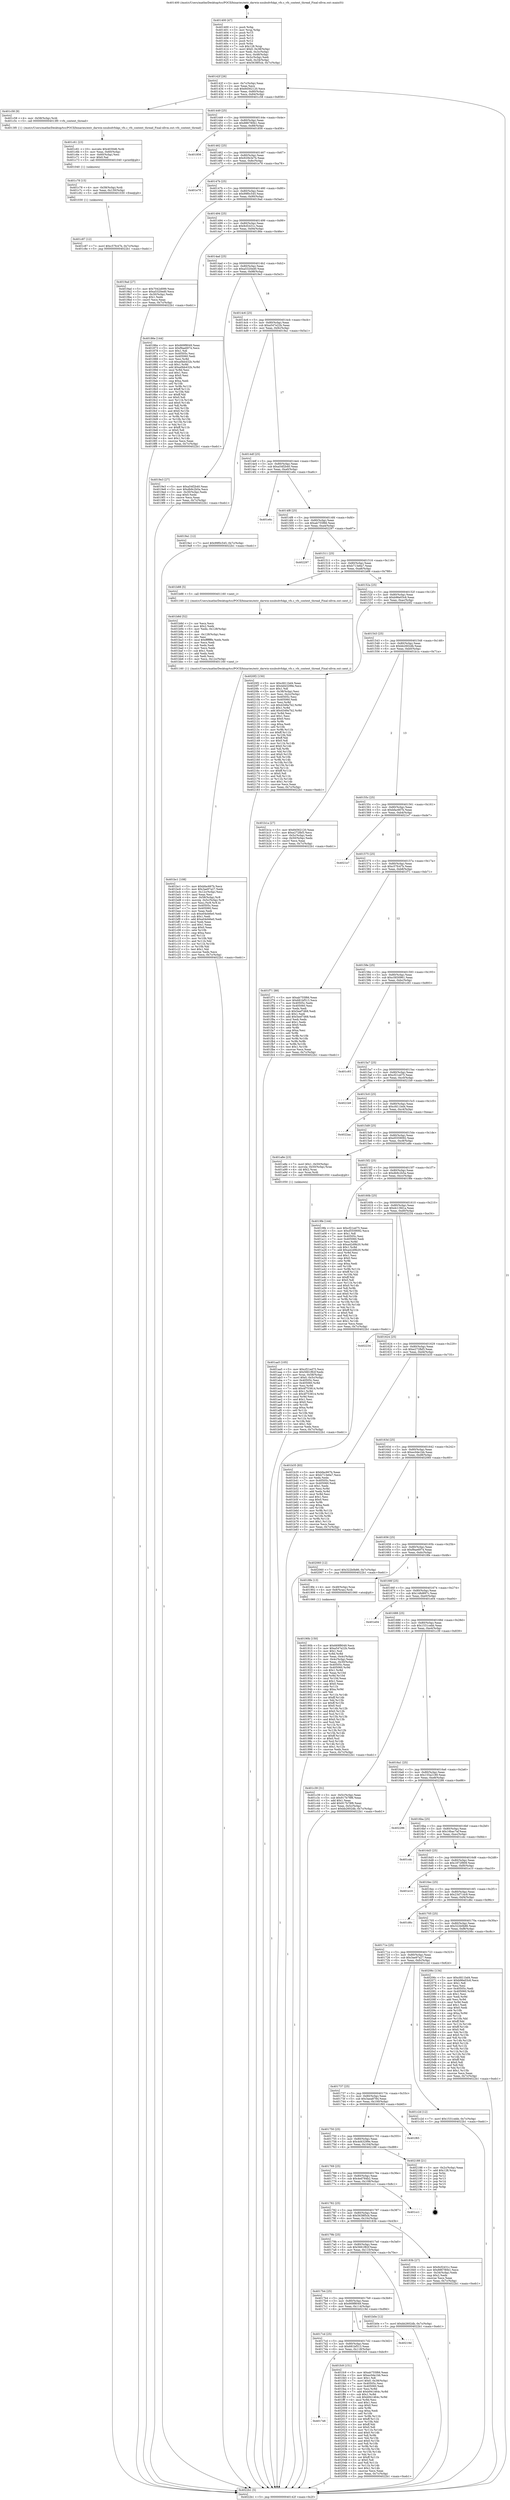 digraph "0x401400" {
  label = "0x401400 (/mnt/c/Users/mathe/Desktop/tcc/POCII/binaries/extr_darwin-xnubsdvfskpi_vfs.c_vfs_context_thread_Final-ollvm.out::main(0))"
  labelloc = "t"
  node[shape=record]

  Entry [label="",width=0.3,height=0.3,shape=circle,fillcolor=black,style=filled]
  "0x40142f" [label="{
     0x40142f [26]\l
     | [instrs]\l
     &nbsp;&nbsp;0x40142f \<+3\>: mov -0x7c(%rbp),%eax\l
     &nbsp;&nbsp;0x401432 \<+2\>: mov %eax,%ecx\l
     &nbsp;&nbsp;0x401434 \<+6\>: sub $0x84562120,%ecx\l
     &nbsp;&nbsp;0x40143a \<+3\>: mov %eax,-0x80(%rbp)\l
     &nbsp;&nbsp;0x40143d \<+6\>: mov %ecx,-0x84(%rbp)\l
     &nbsp;&nbsp;0x401443 \<+6\>: je 0000000000401c58 \<main+0x858\>\l
  }"]
  "0x401c58" [label="{
     0x401c58 [9]\l
     | [instrs]\l
     &nbsp;&nbsp;0x401c58 \<+4\>: mov -0x58(%rbp),%rdi\l
     &nbsp;&nbsp;0x401c5c \<+5\>: call 00000000004013f0 \<vfs_context_thread\>\l
     | [calls]\l
     &nbsp;&nbsp;0x4013f0 \{1\} (/mnt/c/Users/mathe/Desktop/tcc/POCII/binaries/extr_darwin-xnubsdvfskpi_vfs.c_vfs_context_thread_Final-ollvm.out::vfs_context_thread)\l
  }"]
  "0x401449" [label="{
     0x401449 [25]\l
     | [instrs]\l
     &nbsp;&nbsp;0x401449 \<+5\>: jmp 000000000040144e \<main+0x4e\>\l
     &nbsp;&nbsp;0x40144e \<+3\>: mov -0x80(%rbp),%eax\l
     &nbsp;&nbsp;0x401451 \<+5\>: sub $0x886780b1,%eax\l
     &nbsp;&nbsp;0x401456 \<+6\>: mov %eax,-0x88(%rbp)\l
     &nbsp;&nbsp;0x40145c \<+6\>: je 0000000000401856 \<main+0x456\>\l
  }"]
  Exit [label="",width=0.3,height=0.3,shape=circle,fillcolor=black,style=filled,peripheries=2]
  "0x401856" [label="{
     0x401856\l
  }", style=dashed]
  "0x401462" [label="{
     0x401462 [25]\l
     | [instrs]\l
     &nbsp;&nbsp;0x401462 \<+5\>: jmp 0000000000401467 \<main+0x67\>\l
     &nbsp;&nbsp;0x401467 \<+3\>: mov -0x80(%rbp),%eax\l
     &nbsp;&nbsp;0x40146a \<+5\>: sub $0x920b3e7b,%eax\l
     &nbsp;&nbsp;0x40146f \<+6\>: mov %eax,-0x8c(%rbp)\l
     &nbsp;&nbsp;0x401475 \<+6\>: je 0000000000401e78 \<main+0xa78\>\l
  }"]
  "0x4017e6" [label="{
     0x4017e6\l
  }", style=dashed]
  "0x401e78" [label="{
     0x401e78\l
  }", style=dashed]
  "0x40147b" [label="{
     0x40147b [25]\l
     | [instrs]\l
     &nbsp;&nbsp;0x40147b \<+5\>: jmp 0000000000401480 \<main+0x80\>\l
     &nbsp;&nbsp;0x401480 \<+3\>: mov -0x80(%rbp),%eax\l
     &nbsp;&nbsp;0x401483 \<+5\>: sub $0x99f0c545,%eax\l
     &nbsp;&nbsp;0x401488 \<+6\>: mov %eax,-0x90(%rbp)\l
     &nbsp;&nbsp;0x40148e \<+6\>: je 00000000004019ad \<main+0x5ad\>\l
  }"]
  "0x401fc9" [label="{
     0x401fc9 [151]\l
     | [instrs]\l
     &nbsp;&nbsp;0x401fc9 \<+5\>: mov $0xab755f66,%eax\l
     &nbsp;&nbsp;0x401fce \<+5\>: mov $0xec0de1bb,%ecx\l
     &nbsp;&nbsp;0x401fd3 \<+2\>: mov $0x1,%dl\l
     &nbsp;&nbsp;0x401fd5 \<+7\>: movl $0x0,-0x38(%rbp)\l
     &nbsp;&nbsp;0x401fdc \<+7\>: mov 0x40505c,%esi\l
     &nbsp;&nbsp;0x401fe3 \<+7\>: mov 0x405060,%edi\l
     &nbsp;&nbsp;0x401fea \<+3\>: mov %esi,%r8d\l
     &nbsp;&nbsp;0x401fed \<+7\>: add $0xb941464c,%r8d\l
     &nbsp;&nbsp;0x401ff4 \<+4\>: sub $0x1,%r8d\l
     &nbsp;&nbsp;0x401ff8 \<+7\>: sub $0xb941464c,%r8d\l
     &nbsp;&nbsp;0x401fff \<+4\>: imul %r8d,%esi\l
     &nbsp;&nbsp;0x402003 \<+3\>: and $0x1,%esi\l
     &nbsp;&nbsp;0x402006 \<+3\>: cmp $0x0,%esi\l
     &nbsp;&nbsp;0x402009 \<+4\>: sete %r9b\l
     &nbsp;&nbsp;0x40200d \<+3\>: cmp $0xa,%edi\l
     &nbsp;&nbsp;0x402010 \<+4\>: setl %r10b\l
     &nbsp;&nbsp;0x402014 \<+3\>: mov %r9b,%r11b\l
     &nbsp;&nbsp;0x402017 \<+4\>: xor $0xff,%r11b\l
     &nbsp;&nbsp;0x40201b \<+3\>: mov %r10b,%bl\l
     &nbsp;&nbsp;0x40201e \<+3\>: xor $0xff,%bl\l
     &nbsp;&nbsp;0x402021 \<+3\>: xor $0x0,%dl\l
     &nbsp;&nbsp;0x402024 \<+3\>: mov %r11b,%r14b\l
     &nbsp;&nbsp;0x402027 \<+4\>: and $0x0,%r14b\l
     &nbsp;&nbsp;0x40202b \<+3\>: and %dl,%r9b\l
     &nbsp;&nbsp;0x40202e \<+3\>: mov %bl,%r15b\l
     &nbsp;&nbsp;0x402031 \<+4\>: and $0x0,%r15b\l
     &nbsp;&nbsp;0x402035 \<+3\>: and %dl,%r10b\l
     &nbsp;&nbsp;0x402038 \<+3\>: or %r9b,%r14b\l
     &nbsp;&nbsp;0x40203b \<+3\>: or %r10b,%r15b\l
     &nbsp;&nbsp;0x40203e \<+3\>: xor %r15b,%r14b\l
     &nbsp;&nbsp;0x402041 \<+3\>: or %bl,%r11b\l
     &nbsp;&nbsp;0x402044 \<+4\>: xor $0xff,%r11b\l
     &nbsp;&nbsp;0x402048 \<+3\>: or $0x0,%dl\l
     &nbsp;&nbsp;0x40204b \<+3\>: and %dl,%r11b\l
     &nbsp;&nbsp;0x40204e \<+3\>: or %r11b,%r14b\l
     &nbsp;&nbsp;0x402051 \<+4\>: test $0x1,%r14b\l
     &nbsp;&nbsp;0x402055 \<+3\>: cmovne %ecx,%eax\l
     &nbsp;&nbsp;0x402058 \<+3\>: mov %eax,-0x7c(%rbp)\l
     &nbsp;&nbsp;0x40205b \<+5\>: jmp 00000000004022b1 \<main+0xeb1\>\l
  }"]
  "0x4019ad" [label="{
     0x4019ad [27]\l
     | [instrs]\l
     &nbsp;&nbsp;0x4019ad \<+5\>: mov $0x7042d099,%eax\l
     &nbsp;&nbsp;0x4019b2 \<+5\>: mov $0xa5320ed0,%ecx\l
     &nbsp;&nbsp;0x4019b7 \<+3\>: mov -0x30(%rbp),%edx\l
     &nbsp;&nbsp;0x4019ba \<+3\>: cmp $0x1,%edx\l
     &nbsp;&nbsp;0x4019bd \<+3\>: cmovl %ecx,%eax\l
     &nbsp;&nbsp;0x4019c0 \<+3\>: mov %eax,-0x7c(%rbp)\l
     &nbsp;&nbsp;0x4019c3 \<+5\>: jmp 00000000004022b1 \<main+0xeb1\>\l
  }"]
  "0x401494" [label="{
     0x401494 [25]\l
     | [instrs]\l
     &nbsp;&nbsp;0x401494 \<+5\>: jmp 0000000000401499 \<main+0x99\>\l
     &nbsp;&nbsp;0x401499 \<+3\>: mov -0x80(%rbp),%eax\l
     &nbsp;&nbsp;0x40149c \<+5\>: sub $0x9cf2431c,%eax\l
     &nbsp;&nbsp;0x4014a1 \<+6\>: mov %eax,-0x94(%rbp)\l
     &nbsp;&nbsp;0x4014a7 \<+6\>: je 000000000040186e \<main+0x46e\>\l
  }"]
  "0x4017cd" [label="{
     0x4017cd [25]\l
     | [instrs]\l
     &nbsp;&nbsp;0x4017cd \<+5\>: jmp 00000000004017d2 \<main+0x3d2\>\l
     &nbsp;&nbsp;0x4017d2 \<+3\>: mov -0x80(%rbp),%eax\l
     &nbsp;&nbsp;0x4017d5 \<+5\>: sub $0x681bf513,%eax\l
     &nbsp;&nbsp;0x4017da \<+6\>: mov %eax,-0x118(%rbp)\l
     &nbsp;&nbsp;0x4017e0 \<+6\>: je 0000000000401fc9 \<main+0xbc9\>\l
  }"]
  "0x40186e" [label="{
     0x40186e [144]\l
     | [instrs]\l
     &nbsp;&nbsp;0x40186e \<+5\>: mov $0x669f8049,%eax\l
     &nbsp;&nbsp;0x401873 \<+5\>: mov $0xf9ae6974,%ecx\l
     &nbsp;&nbsp;0x401878 \<+2\>: mov $0x1,%dl\l
     &nbsp;&nbsp;0x40187a \<+7\>: mov 0x40505c,%esi\l
     &nbsp;&nbsp;0x401881 \<+7\>: mov 0x405060,%edi\l
     &nbsp;&nbsp;0x401888 \<+3\>: mov %esi,%r8d\l
     &nbsp;&nbsp;0x40188b \<+7\>: sub $0xa0bb432b,%r8d\l
     &nbsp;&nbsp;0x401892 \<+4\>: sub $0x1,%r8d\l
     &nbsp;&nbsp;0x401896 \<+7\>: add $0xa0bb432b,%r8d\l
     &nbsp;&nbsp;0x40189d \<+4\>: imul %r8d,%esi\l
     &nbsp;&nbsp;0x4018a1 \<+3\>: and $0x1,%esi\l
     &nbsp;&nbsp;0x4018a4 \<+3\>: cmp $0x0,%esi\l
     &nbsp;&nbsp;0x4018a7 \<+4\>: sete %r9b\l
     &nbsp;&nbsp;0x4018ab \<+3\>: cmp $0xa,%edi\l
     &nbsp;&nbsp;0x4018ae \<+4\>: setl %r10b\l
     &nbsp;&nbsp;0x4018b2 \<+3\>: mov %r9b,%r11b\l
     &nbsp;&nbsp;0x4018b5 \<+4\>: xor $0xff,%r11b\l
     &nbsp;&nbsp;0x4018b9 \<+3\>: mov %r10b,%bl\l
     &nbsp;&nbsp;0x4018bc \<+3\>: xor $0xff,%bl\l
     &nbsp;&nbsp;0x4018bf \<+3\>: xor $0x0,%dl\l
     &nbsp;&nbsp;0x4018c2 \<+3\>: mov %r11b,%r14b\l
     &nbsp;&nbsp;0x4018c5 \<+4\>: and $0x0,%r14b\l
     &nbsp;&nbsp;0x4018c9 \<+3\>: and %dl,%r9b\l
     &nbsp;&nbsp;0x4018cc \<+3\>: mov %bl,%r15b\l
     &nbsp;&nbsp;0x4018cf \<+4\>: and $0x0,%r15b\l
     &nbsp;&nbsp;0x4018d3 \<+3\>: and %dl,%r10b\l
     &nbsp;&nbsp;0x4018d6 \<+3\>: or %r9b,%r14b\l
     &nbsp;&nbsp;0x4018d9 \<+3\>: or %r10b,%r15b\l
     &nbsp;&nbsp;0x4018dc \<+3\>: xor %r15b,%r14b\l
     &nbsp;&nbsp;0x4018df \<+3\>: or %bl,%r11b\l
     &nbsp;&nbsp;0x4018e2 \<+4\>: xor $0xff,%r11b\l
     &nbsp;&nbsp;0x4018e6 \<+3\>: or $0x0,%dl\l
     &nbsp;&nbsp;0x4018e9 \<+3\>: and %dl,%r11b\l
     &nbsp;&nbsp;0x4018ec \<+3\>: or %r11b,%r14b\l
     &nbsp;&nbsp;0x4018ef \<+4\>: test $0x1,%r14b\l
     &nbsp;&nbsp;0x4018f3 \<+3\>: cmovne %ecx,%eax\l
     &nbsp;&nbsp;0x4018f6 \<+3\>: mov %eax,-0x7c(%rbp)\l
     &nbsp;&nbsp;0x4018f9 \<+5\>: jmp 00000000004022b1 \<main+0xeb1\>\l
  }"]
  "0x4014ad" [label="{
     0x4014ad [25]\l
     | [instrs]\l
     &nbsp;&nbsp;0x4014ad \<+5\>: jmp 00000000004014b2 \<main+0xb2\>\l
     &nbsp;&nbsp;0x4014b2 \<+3\>: mov -0x80(%rbp),%eax\l
     &nbsp;&nbsp;0x4014b5 \<+5\>: sub $0xa5320ed0,%eax\l
     &nbsp;&nbsp;0x4014ba \<+6\>: mov %eax,-0x98(%rbp)\l
     &nbsp;&nbsp;0x4014c0 \<+6\>: je 00000000004019e3 \<main+0x5e3\>\l
  }"]
  "0x40219d" [label="{
     0x40219d\l
  }", style=dashed]
  "0x4019e3" [label="{
     0x4019e3 [27]\l
     | [instrs]\l
     &nbsp;&nbsp;0x4019e3 \<+5\>: mov $0xa54f2b40,%eax\l
     &nbsp;&nbsp;0x4019e8 \<+5\>: mov $0xdb9c2b5a,%ecx\l
     &nbsp;&nbsp;0x4019ed \<+3\>: mov -0x30(%rbp),%edx\l
     &nbsp;&nbsp;0x4019f0 \<+3\>: cmp $0x0,%edx\l
     &nbsp;&nbsp;0x4019f3 \<+3\>: cmove %ecx,%eax\l
     &nbsp;&nbsp;0x4019f6 \<+3\>: mov %eax,-0x7c(%rbp)\l
     &nbsp;&nbsp;0x4019f9 \<+5\>: jmp 00000000004022b1 \<main+0xeb1\>\l
  }"]
  "0x4014c6" [label="{
     0x4014c6 [25]\l
     | [instrs]\l
     &nbsp;&nbsp;0x4014c6 \<+5\>: jmp 00000000004014cb \<main+0xcb\>\l
     &nbsp;&nbsp;0x4014cb \<+3\>: mov -0x80(%rbp),%eax\l
     &nbsp;&nbsp;0x4014ce \<+5\>: sub $0xa547e22b,%eax\l
     &nbsp;&nbsp;0x4014d3 \<+6\>: mov %eax,-0x9c(%rbp)\l
     &nbsp;&nbsp;0x4014d9 \<+6\>: je 00000000004019a1 \<main+0x5a1\>\l
  }"]
  "0x401c87" [label="{
     0x401c87 [12]\l
     | [instrs]\l
     &nbsp;&nbsp;0x401c87 \<+7\>: movl $0xc57fc47b,-0x7c(%rbp)\l
     &nbsp;&nbsp;0x401c8e \<+5\>: jmp 00000000004022b1 \<main+0xeb1\>\l
  }"]
  "0x4019a1" [label="{
     0x4019a1 [12]\l
     | [instrs]\l
     &nbsp;&nbsp;0x4019a1 \<+7\>: movl $0x99f0c545,-0x7c(%rbp)\l
     &nbsp;&nbsp;0x4019a8 \<+5\>: jmp 00000000004022b1 \<main+0xeb1\>\l
  }"]
  "0x4014df" [label="{
     0x4014df [25]\l
     | [instrs]\l
     &nbsp;&nbsp;0x4014df \<+5\>: jmp 00000000004014e4 \<main+0xe4\>\l
     &nbsp;&nbsp;0x4014e4 \<+3\>: mov -0x80(%rbp),%eax\l
     &nbsp;&nbsp;0x4014e7 \<+5\>: sub $0xa54f2b40,%eax\l
     &nbsp;&nbsp;0x4014ec \<+6\>: mov %eax,-0xa0(%rbp)\l
     &nbsp;&nbsp;0x4014f2 \<+6\>: je 0000000000401e6c \<main+0xa6c\>\l
  }"]
  "0x401c78" [label="{
     0x401c78 [15]\l
     | [instrs]\l
     &nbsp;&nbsp;0x401c78 \<+4\>: mov -0x58(%rbp),%rdi\l
     &nbsp;&nbsp;0x401c7c \<+6\>: mov %eax,-0x130(%rbp)\l
     &nbsp;&nbsp;0x401c82 \<+5\>: call 0000000000401030 \<free@plt\>\l
     | [calls]\l
     &nbsp;&nbsp;0x401030 \{1\} (unknown)\l
  }"]
  "0x401e6c" [label="{
     0x401e6c\l
  }", style=dashed]
  "0x4014f8" [label="{
     0x4014f8 [25]\l
     | [instrs]\l
     &nbsp;&nbsp;0x4014f8 \<+5\>: jmp 00000000004014fd \<main+0xfd\>\l
     &nbsp;&nbsp;0x4014fd \<+3\>: mov -0x80(%rbp),%eax\l
     &nbsp;&nbsp;0x401500 \<+5\>: sub $0xab755f66,%eax\l
     &nbsp;&nbsp;0x401505 \<+6\>: mov %eax,-0xa4(%rbp)\l
     &nbsp;&nbsp;0x40150b \<+6\>: je 0000000000402297 \<main+0xe97\>\l
  }"]
  "0x401c61" [label="{
     0x401c61 [23]\l
     | [instrs]\l
     &nbsp;&nbsp;0x401c61 \<+10\>: movabs $0x4030d6,%rdi\l
     &nbsp;&nbsp;0x401c6b \<+3\>: mov %eax,-0x60(%rbp)\l
     &nbsp;&nbsp;0x401c6e \<+3\>: mov -0x60(%rbp),%esi\l
     &nbsp;&nbsp;0x401c71 \<+2\>: mov $0x0,%al\l
     &nbsp;&nbsp;0x401c73 \<+5\>: call 0000000000401040 \<printf@plt\>\l
     | [calls]\l
     &nbsp;&nbsp;0x401040 \{1\} (unknown)\l
  }"]
  "0x402297" [label="{
     0x402297\l
  }", style=dashed]
  "0x401511" [label="{
     0x401511 [25]\l
     | [instrs]\l
     &nbsp;&nbsp;0x401511 \<+5\>: jmp 0000000000401516 \<main+0x116\>\l
     &nbsp;&nbsp;0x401516 \<+3\>: mov -0x80(%rbp),%eax\l
     &nbsp;&nbsp;0x401519 \<+5\>: sub $0xb713e6a7,%eax\l
     &nbsp;&nbsp;0x40151e \<+6\>: mov %eax,-0xa8(%rbp)\l
     &nbsp;&nbsp;0x401524 \<+6\>: je 0000000000401b88 \<main+0x788\>\l
  }"]
  "0x401bc1" [label="{
     0x401bc1 [108]\l
     | [instrs]\l
     &nbsp;&nbsp;0x401bc1 \<+5\>: mov $0xbfac667b,%ecx\l
     &nbsp;&nbsp;0x401bc6 \<+5\>: mov $0x3ae97a27,%edx\l
     &nbsp;&nbsp;0x401bcb \<+6\>: mov -0x12c(%rbp),%esi\l
     &nbsp;&nbsp;0x401bd1 \<+3\>: imul %eax,%esi\l
     &nbsp;&nbsp;0x401bd4 \<+4\>: mov -0x58(%rbp),%r8\l
     &nbsp;&nbsp;0x401bd8 \<+4\>: movslq -0x5c(%rbp),%r9\l
     &nbsp;&nbsp;0x401bdc \<+4\>: mov %esi,(%r8,%r9,4)\l
     &nbsp;&nbsp;0x401be0 \<+7\>: mov 0x40505c,%eax\l
     &nbsp;&nbsp;0x401be7 \<+7\>: mov 0x405060,%esi\l
     &nbsp;&nbsp;0x401bee \<+2\>: mov %eax,%edi\l
     &nbsp;&nbsp;0x401bf0 \<+6\>: sub $0xe04d46e0,%edi\l
     &nbsp;&nbsp;0x401bf6 \<+3\>: sub $0x1,%edi\l
     &nbsp;&nbsp;0x401bf9 \<+6\>: add $0xe04d46e0,%edi\l
     &nbsp;&nbsp;0x401bff \<+3\>: imul %edi,%eax\l
     &nbsp;&nbsp;0x401c02 \<+3\>: and $0x1,%eax\l
     &nbsp;&nbsp;0x401c05 \<+3\>: cmp $0x0,%eax\l
     &nbsp;&nbsp;0x401c08 \<+4\>: sete %r10b\l
     &nbsp;&nbsp;0x401c0c \<+3\>: cmp $0xa,%esi\l
     &nbsp;&nbsp;0x401c0f \<+4\>: setl %r11b\l
     &nbsp;&nbsp;0x401c13 \<+3\>: mov %r10b,%bl\l
     &nbsp;&nbsp;0x401c16 \<+3\>: and %r11b,%bl\l
     &nbsp;&nbsp;0x401c19 \<+3\>: xor %r11b,%r10b\l
     &nbsp;&nbsp;0x401c1c \<+3\>: or %r10b,%bl\l
     &nbsp;&nbsp;0x401c1f \<+3\>: test $0x1,%bl\l
     &nbsp;&nbsp;0x401c22 \<+3\>: cmovne %edx,%ecx\l
     &nbsp;&nbsp;0x401c25 \<+3\>: mov %ecx,-0x7c(%rbp)\l
     &nbsp;&nbsp;0x401c28 \<+5\>: jmp 00000000004022b1 \<main+0xeb1\>\l
  }"]
  "0x401b88" [label="{
     0x401b88 [5]\l
     | [instrs]\l
     &nbsp;&nbsp;0x401b88 \<+5\>: call 0000000000401160 \<next_i\>\l
     | [calls]\l
     &nbsp;&nbsp;0x401160 \{1\} (/mnt/c/Users/mathe/Desktop/tcc/POCII/binaries/extr_darwin-xnubsdvfskpi_vfs.c_vfs_context_thread_Final-ollvm.out::next_i)\l
  }"]
  "0x40152a" [label="{
     0x40152a [25]\l
     | [instrs]\l
     &nbsp;&nbsp;0x40152a \<+5\>: jmp 000000000040152f \<main+0x12f\>\l
     &nbsp;&nbsp;0x40152f \<+3\>: mov -0x80(%rbp),%eax\l
     &nbsp;&nbsp;0x401532 \<+5\>: sub $0xb96e03c6,%eax\l
     &nbsp;&nbsp;0x401537 \<+6\>: mov %eax,-0xac(%rbp)\l
     &nbsp;&nbsp;0x40153d \<+6\>: je 00000000004020f2 \<main+0xcf2\>\l
  }"]
  "0x401b8d" [label="{
     0x401b8d [52]\l
     | [instrs]\l
     &nbsp;&nbsp;0x401b8d \<+2\>: xor %ecx,%ecx\l
     &nbsp;&nbsp;0x401b8f \<+5\>: mov $0x2,%edx\l
     &nbsp;&nbsp;0x401b94 \<+6\>: mov %edx,-0x128(%rbp)\l
     &nbsp;&nbsp;0x401b9a \<+1\>: cltd\l
     &nbsp;&nbsp;0x401b9b \<+6\>: mov -0x128(%rbp),%esi\l
     &nbsp;&nbsp;0x401ba1 \<+2\>: idiv %esi\l
     &nbsp;&nbsp;0x401ba3 \<+6\>: imul $0xfffffffe,%edx,%edx\l
     &nbsp;&nbsp;0x401ba9 \<+2\>: mov %ecx,%edi\l
     &nbsp;&nbsp;0x401bab \<+2\>: sub %edx,%edi\l
     &nbsp;&nbsp;0x401bad \<+2\>: mov %ecx,%edx\l
     &nbsp;&nbsp;0x401baf \<+3\>: sub $0x1,%edx\l
     &nbsp;&nbsp;0x401bb2 \<+2\>: add %edx,%edi\l
     &nbsp;&nbsp;0x401bb4 \<+2\>: sub %edi,%ecx\l
     &nbsp;&nbsp;0x401bb6 \<+6\>: mov %ecx,-0x12c(%rbp)\l
     &nbsp;&nbsp;0x401bbc \<+5\>: call 0000000000401160 \<next_i\>\l
     | [calls]\l
     &nbsp;&nbsp;0x401160 \{1\} (/mnt/c/Users/mathe/Desktop/tcc/POCII/binaries/extr_darwin-xnubsdvfskpi_vfs.c_vfs_context_thread_Final-ollvm.out::next_i)\l
  }"]
  "0x4020f2" [label="{
     0x4020f2 [150]\l
     | [instrs]\l
     &nbsp;&nbsp;0x4020f2 \<+5\>: mov $0xcfd11bd4,%eax\l
     &nbsp;&nbsp;0x4020f7 \<+5\>: mov $0x4d43299e,%ecx\l
     &nbsp;&nbsp;0x4020fc \<+2\>: mov $0x1,%dl\l
     &nbsp;&nbsp;0x4020fe \<+3\>: mov -0x38(%rbp),%esi\l
     &nbsp;&nbsp;0x402101 \<+3\>: mov %esi,-0x2c(%rbp)\l
     &nbsp;&nbsp;0x402104 \<+7\>: mov 0x40505c,%esi\l
     &nbsp;&nbsp;0x40210b \<+7\>: mov 0x405060,%edi\l
     &nbsp;&nbsp;0x402112 \<+3\>: mov %esi,%r8d\l
     &nbsp;&nbsp;0x402115 \<+7\>: sub $0x4349a7b2,%r8d\l
     &nbsp;&nbsp;0x40211c \<+4\>: sub $0x1,%r8d\l
     &nbsp;&nbsp;0x402120 \<+7\>: add $0x4349a7b2,%r8d\l
     &nbsp;&nbsp;0x402127 \<+4\>: imul %r8d,%esi\l
     &nbsp;&nbsp;0x40212b \<+3\>: and $0x1,%esi\l
     &nbsp;&nbsp;0x40212e \<+3\>: cmp $0x0,%esi\l
     &nbsp;&nbsp;0x402131 \<+4\>: sete %r9b\l
     &nbsp;&nbsp;0x402135 \<+3\>: cmp $0xa,%edi\l
     &nbsp;&nbsp;0x402138 \<+4\>: setl %r10b\l
     &nbsp;&nbsp;0x40213c \<+3\>: mov %r9b,%r11b\l
     &nbsp;&nbsp;0x40213f \<+4\>: xor $0xff,%r11b\l
     &nbsp;&nbsp;0x402143 \<+3\>: mov %r10b,%bl\l
     &nbsp;&nbsp;0x402146 \<+3\>: xor $0xff,%bl\l
     &nbsp;&nbsp;0x402149 \<+3\>: xor $0x0,%dl\l
     &nbsp;&nbsp;0x40214c \<+3\>: mov %r11b,%r14b\l
     &nbsp;&nbsp;0x40214f \<+4\>: and $0x0,%r14b\l
     &nbsp;&nbsp;0x402153 \<+3\>: and %dl,%r9b\l
     &nbsp;&nbsp;0x402156 \<+3\>: mov %bl,%r15b\l
     &nbsp;&nbsp;0x402159 \<+4\>: and $0x0,%r15b\l
     &nbsp;&nbsp;0x40215d \<+3\>: and %dl,%r10b\l
     &nbsp;&nbsp;0x402160 \<+3\>: or %r9b,%r14b\l
     &nbsp;&nbsp;0x402163 \<+3\>: or %r10b,%r15b\l
     &nbsp;&nbsp;0x402166 \<+3\>: xor %r15b,%r14b\l
     &nbsp;&nbsp;0x402169 \<+3\>: or %bl,%r11b\l
     &nbsp;&nbsp;0x40216c \<+4\>: xor $0xff,%r11b\l
     &nbsp;&nbsp;0x402170 \<+3\>: or $0x0,%dl\l
     &nbsp;&nbsp;0x402173 \<+3\>: and %dl,%r11b\l
     &nbsp;&nbsp;0x402176 \<+3\>: or %r11b,%r14b\l
     &nbsp;&nbsp;0x402179 \<+4\>: test $0x1,%r14b\l
     &nbsp;&nbsp;0x40217d \<+3\>: cmovne %ecx,%eax\l
     &nbsp;&nbsp;0x402180 \<+3\>: mov %eax,-0x7c(%rbp)\l
     &nbsp;&nbsp;0x402183 \<+5\>: jmp 00000000004022b1 \<main+0xeb1\>\l
  }"]
  "0x401543" [label="{
     0x401543 [25]\l
     | [instrs]\l
     &nbsp;&nbsp;0x401543 \<+5\>: jmp 0000000000401548 \<main+0x148\>\l
     &nbsp;&nbsp;0x401548 \<+3\>: mov -0x80(%rbp),%eax\l
     &nbsp;&nbsp;0x40154b \<+5\>: sub $0xbb2602db,%eax\l
     &nbsp;&nbsp;0x401550 \<+6\>: mov %eax,-0xb0(%rbp)\l
     &nbsp;&nbsp;0x401556 \<+6\>: je 0000000000401b1a \<main+0x71a\>\l
  }"]
  "0x4017b4" [label="{
     0x4017b4 [25]\l
     | [instrs]\l
     &nbsp;&nbsp;0x4017b4 \<+5\>: jmp 00000000004017b9 \<main+0x3b9\>\l
     &nbsp;&nbsp;0x4017b9 \<+3\>: mov -0x80(%rbp),%eax\l
     &nbsp;&nbsp;0x4017bc \<+5\>: sub $0x669f8049,%eax\l
     &nbsp;&nbsp;0x4017c1 \<+6\>: mov %eax,-0x114(%rbp)\l
     &nbsp;&nbsp;0x4017c7 \<+6\>: je 000000000040219d \<main+0xd9d\>\l
  }"]
  "0x401b1a" [label="{
     0x401b1a [27]\l
     | [instrs]\l
     &nbsp;&nbsp;0x401b1a \<+5\>: mov $0x84562120,%eax\l
     &nbsp;&nbsp;0x401b1f \<+5\>: mov $0xe272fbf3,%ecx\l
     &nbsp;&nbsp;0x401b24 \<+3\>: mov -0x5c(%rbp),%edx\l
     &nbsp;&nbsp;0x401b27 \<+3\>: cmp -0x50(%rbp),%edx\l
     &nbsp;&nbsp;0x401b2a \<+3\>: cmovl %ecx,%eax\l
     &nbsp;&nbsp;0x401b2d \<+3\>: mov %eax,-0x7c(%rbp)\l
     &nbsp;&nbsp;0x401b30 \<+5\>: jmp 00000000004022b1 \<main+0xeb1\>\l
  }"]
  "0x40155c" [label="{
     0x40155c [25]\l
     | [instrs]\l
     &nbsp;&nbsp;0x40155c \<+5\>: jmp 0000000000401561 \<main+0x161\>\l
     &nbsp;&nbsp;0x401561 \<+3\>: mov -0x80(%rbp),%eax\l
     &nbsp;&nbsp;0x401564 \<+5\>: sub $0xbfac667b,%eax\l
     &nbsp;&nbsp;0x401569 \<+6\>: mov %eax,-0xb4(%rbp)\l
     &nbsp;&nbsp;0x40156f \<+6\>: je 00000000004021e7 \<main+0xde7\>\l
  }"]
  "0x401b0e" [label="{
     0x401b0e [12]\l
     | [instrs]\l
     &nbsp;&nbsp;0x401b0e \<+7\>: movl $0xbb2602db,-0x7c(%rbp)\l
     &nbsp;&nbsp;0x401b15 \<+5\>: jmp 00000000004022b1 \<main+0xeb1\>\l
  }"]
  "0x4021e7" [label="{
     0x4021e7\l
  }", style=dashed]
  "0x401575" [label="{
     0x401575 [25]\l
     | [instrs]\l
     &nbsp;&nbsp;0x401575 \<+5\>: jmp 000000000040157a \<main+0x17a\>\l
     &nbsp;&nbsp;0x40157a \<+3\>: mov -0x80(%rbp),%eax\l
     &nbsp;&nbsp;0x40157d \<+5\>: sub $0xc57fc47b,%eax\l
     &nbsp;&nbsp;0x401582 \<+6\>: mov %eax,-0xb8(%rbp)\l
     &nbsp;&nbsp;0x401588 \<+6\>: je 0000000000401f71 \<main+0xb71\>\l
  }"]
  "0x401aa5" [label="{
     0x401aa5 [105]\l
     | [instrs]\l
     &nbsp;&nbsp;0x401aa5 \<+5\>: mov $0xcf21ed75,%ecx\l
     &nbsp;&nbsp;0x401aaa \<+5\>: mov $0x5661f82f,%edx\l
     &nbsp;&nbsp;0x401aaf \<+4\>: mov %rax,-0x58(%rbp)\l
     &nbsp;&nbsp;0x401ab3 \<+7\>: movl $0x0,-0x5c(%rbp)\l
     &nbsp;&nbsp;0x401aba \<+7\>: mov 0x40505c,%esi\l
     &nbsp;&nbsp;0x401ac1 \<+8\>: mov 0x405060,%r8d\l
     &nbsp;&nbsp;0x401ac9 \<+3\>: mov %esi,%r9d\l
     &nbsp;&nbsp;0x401acc \<+7\>: add $0x4f753814,%r9d\l
     &nbsp;&nbsp;0x401ad3 \<+4\>: sub $0x1,%r9d\l
     &nbsp;&nbsp;0x401ad7 \<+7\>: sub $0x4f753814,%r9d\l
     &nbsp;&nbsp;0x401ade \<+4\>: imul %r9d,%esi\l
     &nbsp;&nbsp;0x401ae2 \<+3\>: and $0x1,%esi\l
     &nbsp;&nbsp;0x401ae5 \<+3\>: cmp $0x0,%esi\l
     &nbsp;&nbsp;0x401ae8 \<+4\>: sete %r10b\l
     &nbsp;&nbsp;0x401aec \<+4\>: cmp $0xa,%r8d\l
     &nbsp;&nbsp;0x401af0 \<+4\>: setl %r11b\l
     &nbsp;&nbsp;0x401af4 \<+3\>: mov %r10b,%bl\l
     &nbsp;&nbsp;0x401af7 \<+3\>: and %r11b,%bl\l
     &nbsp;&nbsp;0x401afa \<+3\>: xor %r11b,%r10b\l
     &nbsp;&nbsp;0x401afd \<+3\>: or %r10b,%bl\l
     &nbsp;&nbsp;0x401b00 \<+3\>: test $0x1,%bl\l
     &nbsp;&nbsp;0x401b03 \<+3\>: cmovne %edx,%ecx\l
     &nbsp;&nbsp;0x401b06 \<+3\>: mov %ecx,-0x7c(%rbp)\l
     &nbsp;&nbsp;0x401b09 \<+5\>: jmp 00000000004022b1 \<main+0xeb1\>\l
  }"]
  "0x401f71" [label="{
     0x401f71 [88]\l
     | [instrs]\l
     &nbsp;&nbsp;0x401f71 \<+5\>: mov $0xab755f66,%eax\l
     &nbsp;&nbsp;0x401f76 \<+5\>: mov $0x681bf513,%ecx\l
     &nbsp;&nbsp;0x401f7b \<+7\>: mov 0x40505c,%edx\l
     &nbsp;&nbsp;0x401f82 \<+7\>: mov 0x405060,%esi\l
     &nbsp;&nbsp;0x401f89 \<+2\>: mov %edx,%edi\l
     &nbsp;&nbsp;0x401f8b \<+6\>: sub $0x5eef7d68,%edi\l
     &nbsp;&nbsp;0x401f91 \<+3\>: sub $0x1,%edi\l
     &nbsp;&nbsp;0x401f94 \<+6\>: add $0x5eef7d68,%edi\l
     &nbsp;&nbsp;0x401f9a \<+3\>: imul %edi,%edx\l
     &nbsp;&nbsp;0x401f9d \<+3\>: and $0x1,%edx\l
     &nbsp;&nbsp;0x401fa0 \<+3\>: cmp $0x0,%edx\l
     &nbsp;&nbsp;0x401fa3 \<+4\>: sete %r8b\l
     &nbsp;&nbsp;0x401fa7 \<+3\>: cmp $0xa,%esi\l
     &nbsp;&nbsp;0x401faa \<+4\>: setl %r9b\l
     &nbsp;&nbsp;0x401fae \<+3\>: mov %r8b,%r10b\l
     &nbsp;&nbsp;0x401fb1 \<+3\>: and %r9b,%r10b\l
     &nbsp;&nbsp;0x401fb4 \<+3\>: xor %r9b,%r8b\l
     &nbsp;&nbsp;0x401fb7 \<+3\>: or %r8b,%r10b\l
     &nbsp;&nbsp;0x401fba \<+4\>: test $0x1,%r10b\l
     &nbsp;&nbsp;0x401fbe \<+3\>: cmovne %ecx,%eax\l
     &nbsp;&nbsp;0x401fc1 \<+3\>: mov %eax,-0x7c(%rbp)\l
     &nbsp;&nbsp;0x401fc4 \<+5\>: jmp 00000000004022b1 \<main+0xeb1\>\l
  }"]
  "0x40158e" [label="{
     0x40158e [25]\l
     | [instrs]\l
     &nbsp;&nbsp;0x40158e \<+5\>: jmp 0000000000401593 \<main+0x193\>\l
     &nbsp;&nbsp;0x401593 \<+3\>: mov -0x80(%rbp),%eax\l
     &nbsp;&nbsp;0x401596 \<+5\>: sub $0xc5830961,%eax\l
     &nbsp;&nbsp;0x40159b \<+6\>: mov %eax,-0xbc(%rbp)\l
     &nbsp;&nbsp;0x4015a1 \<+6\>: je 0000000000401c93 \<main+0x893\>\l
  }"]
  "0x40190b" [label="{
     0x40190b [150]\l
     | [instrs]\l
     &nbsp;&nbsp;0x40190b \<+5\>: mov $0x669f8049,%ecx\l
     &nbsp;&nbsp;0x401910 \<+5\>: mov $0xa547e22b,%edx\l
     &nbsp;&nbsp;0x401915 \<+3\>: mov $0x1,%sil\l
     &nbsp;&nbsp;0x401918 \<+3\>: xor %r8d,%r8d\l
     &nbsp;&nbsp;0x40191b \<+3\>: mov %eax,-0x4c(%rbp)\l
     &nbsp;&nbsp;0x40191e \<+3\>: mov -0x4c(%rbp),%eax\l
     &nbsp;&nbsp;0x401921 \<+3\>: mov %eax,-0x30(%rbp)\l
     &nbsp;&nbsp;0x401924 \<+7\>: mov 0x40505c,%eax\l
     &nbsp;&nbsp;0x40192b \<+8\>: mov 0x405060,%r9d\l
     &nbsp;&nbsp;0x401933 \<+4\>: sub $0x1,%r8d\l
     &nbsp;&nbsp;0x401937 \<+3\>: mov %eax,%r10d\l
     &nbsp;&nbsp;0x40193a \<+3\>: add %r8d,%r10d\l
     &nbsp;&nbsp;0x40193d \<+4\>: imul %r10d,%eax\l
     &nbsp;&nbsp;0x401941 \<+3\>: and $0x1,%eax\l
     &nbsp;&nbsp;0x401944 \<+3\>: cmp $0x0,%eax\l
     &nbsp;&nbsp;0x401947 \<+4\>: sete %r11b\l
     &nbsp;&nbsp;0x40194b \<+4\>: cmp $0xa,%r9d\l
     &nbsp;&nbsp;0x40194f \<+3\>: setl %bl\l
     &nbsp;&nbsp;0x401952 \<+3\>: mov %r11b,%r14b\l
     &nbsp;&nbsp;0x401955 \<+4\>: xor $0xff,%r14b\l
     &nbsp;&nbsp;0x401959 \<+3\>: mov %bl,%r15b\l
     &nbsp;&nbsp;0x40195c \<+4\>: xor $0xff,%r15b\l
     &nbsp;&nbsp;0x401960 \<+4\>: xor $0x0,%sil\l
     &nbsp;&nbsp;0x401964 \<+3\>: mov %r14b,%r12b\l
     &nbsp;&nbsp;0x401967 \<+4\>: and $0x0,%r12b\l
     &nbsp;&nbsp;0x40196b \<+3\>: and %sil,%r11b\l
     &nbsp;&nbsp;0x40196e \<+3\>: mov %r15b,%r13b\l
     &nbsp;&nbsp;0x401971 \<+4\>: and $0x0,%r13b\l
     &nbsp;&nbsp;0x401975 \<+3\>: and %sil,%bl\l
     &nbsp;&nbsp;0x401978 \<+3\>: or %r11b,%r12b\l
     &nbsp;&nbsp;0x40197b \<+3\>: or %bl,%r13b\l
     &nbsp;&nbsp;0x40197e \<+3\>: xor %r13b,%r12b\l
     &nbsp;&nbsp;0x401981 \<+3\>: or %r15b,%r14b\l
     &nbsp;&nbsp;0x401984 \<+4\>: xor $0xff,%r14b\l
     &nbsp;&nbsp;0x401988 \<+4\>: or $0x0,%sil\l
     &nbsp;&nbsp;0x40198c \<+3\>: and %sil,%r14b\l
     &nbsp;&nbsp;0x40198f \<+3\>: or %r14b,%r12b\l
     &nbsp;&nbsp;0x401992 \<+4\>: test $0x1,%r12b\l
     &nbsp;&nbsp;0x401996 \<+3\>: cmovne %edx,%ecx\l
     &nbsp;&nbsp;0x401999 \<+3\>: mov %ecx,-0x7c(%rbp)\l
     &nbsp;&nbsp;0x40199c \<+5\>: jmp 00000000004022b1 \<main+0xeb1\>\l
  }"]
  "0x401c93" [label="{
     0x401c93\l
  }", style=dashed]
  "0x4015a7" [label="{
     0x4015a7 [25]\l
     | [instrs]\l
     &nbsp;&nbsp;0x4015a7 \<+5\>: jmp 00000000004015ac \<main+0x1ac\>\l
     &nbsp;&nbsp;0x4015ac \<+3\>: mov -0x80(%rbp),%eax\l
     &nbsp;&nbsp;0x4015af \<+5\>: sub $0xcf21ed75,%eax\l
     &nbsp;&nbsp;0x4015b4 \<+6\>: mov %eax,-0xc0(%rbp)\l
     &nbsp;&nbsp;0x4015ba \<+6\>: je 00000000004021b9 \<main+0xdb9\>\l
  }"]
  "0x401400" [label="{
     0x401400 [47]\l
     | [instrs]\l
     &nbsp;&nbsp;0x401400 \<+1\>: push %rbp\l
     &nbsp;&nbsp;0x401401 \<+3\>: mov %rsp,%rbp\l
     &nbsp;&nbsp;0x401404 \<+2\>: push %r15\l
     &nbsp;&nbsp;0x401406 \<+2\>: push %r14\l
     &nbsp;&nbsp;0x401408 \<+2\>: push %r13\l
     &nbsp;&nbsp;0x40140a \<+2\>: push %r12\l
     &nbsp;&nbsp;0x40140c \<+1\>: push %rbx\l
     &nbsp;&nbsp;0x40140d \<+7\>: sub $0x128,%rsp\l
     &nbsp;&nbsp;0x401414 \<+7\>: movl $0x0,-0x38(%rbp)\l
     &nbsp;&nbsp;0x40141b \<+3\>: mov %edi,-0x3c(%rbp)\l
     &nbsp;&nbsp;0x40141e \<+4\>: mov %rsi,-0x48(%rbp)\l
     &nbsp;&nbsp;0x401422 \<+3\>: mov -0x3c(%rbp),%edi\l
     &nbsp;&nbsp;0x401425 \<+3\>: mov %edi,-0x34(%rbp)\l
     &nbsp;&nbsp;0x401428 \<+7\>: movl $0x5638f5cb,-0x7c(%rbp)\l
  }"]
  "0x4021b9" [label="{
     0x4021b9\l
  }", style=dashed]
  "0x4015c0" [label="{
     0x4015c0 [25]\l
     | [instrs]\l
     &nbsp;&nbsp;0x4015c0 \<+5\>: jmp 00000000004015c5 \<main+0x1c5\>\l
     &nbsp;&nbsp;0x4015c5 \<+3\>: mov -0x80(%rbp),%eax\l
     &nbsp;&nbsp;0x4015c8 \<+5\>: sub $0xcfd11bd4,%eax\l
     &nbsp;&nbsp;0x4015cd \<+6\>: mov %eax,-0xc4(%rbp)\l
     &nbsp;&nbsp;0x4015d3 \<+6\>: je 00000000004022aa \<main+0xeaa\>\l
  }"]
  "0x4022b1" [label="{
     0x4022b1 [5]\l
     | [instrs]\l
     &nbsp;&nbsp;0x4022b1 \<+5\>: jmp 000000000040142f \<main+0x2f\>\l
  }"]
  "0x4022aa" [label="{
     0x4022aa\l
  }", style=dashed]
  "0x4015d9" [label="{
     0x4015d9 [25]\l
     | [instrs]\l
     &nbsp;&nbsp;0x4015d9 \<+5\>: jmp 00000000004015de \<main+0x1de\>\l
     &nbsp;&nbsp;0x4015de \<+3\>: mov -0x80(%rbp),%eax\l
     &nbsp;&nbsp;0x4015e1 \<+5\>: sub $0xd5559092,%eax\l
     &nbsp;&nbsp;0x4015e6 \<+6\>: mov %eax,-0xc8(%rbp)\l
     &nbsp;&nbsp;0x4015ec \<+6\>: je 0000000000401a8e \<main+0x68e\>\l
  }"]
  "0x40179b" [label="{
     0x40179b [25]\l
     | [instrs]\l
     &nbsp;&nbsp;0x40179b \<+5\>: jmp 00000000004017a0 \<main+0x3a0\>\l
     &nbsp;&nbsp;0x4017a0 \<+3\>: mov -0x80(%rbp),%eax\l
     &nbsp;&nbsp;0x4017a3 \<+5\>: sub $0x5661f82f,%eax\l
     &nbsp;&nbsp;0x4017a8 \<+6\>: mov %eax,-0x110(%rbp)\l
     &nbsp;&nbsp;0x4017ae \<+6\>: je 0000000000401b0e \<main+0x70e\>\l
  }"]
  "0x401a8e" [label="{
     0x401a8e [23]\l
     | [instrs]\l
     &nbsp;&nbsp;0x401a8e \<+7\>: movl $0x1,-0x50(%rbp)\l
     &nbsp;&nbsp;0x401a95 \<+4\>: movslq -0x50(%rbp),%rax\l
     &nbsp;&nbsp;0x401a99 \<+4\>: shl $0x2,%rax\l
     &nbsp;&nbsp;0x401a9d \<+3\>: mov %rax,%rdi\l
     &nbsp;&nbsp;0x401aa0 \<+5\>: call 0000000000401050 \<malloc@plt\>\l
     | [calls]\l
     &nbsp;&nbsp;0x401050 \{1\} (unknown)\l
  }"]
  "0x4015f2" [label="{
     0x4015f2 [25]\l
     | [instrs]\l
     &nbsp;&nbsp;0x4015f2 \<+5\>: jmp 00000000004015f7 \<main+0x1f7\>\l
     &nbsp;&nbsp;0x4015f7 \<+3\>: mov -0x80(%rbp),%eax\l
     &nbsp;&nbsp;0x4015fa \<+5\>: sub $0xdb9c2b5a,%eax\l
     &nbsp;&nbsp;0x4015ff \<+6\>: mov %eax,-0xcc(%rbp)\l
     &nbsp;&nbsp;0x401605 \<+6\>: je 00000000004019fe \<main+0x5fe\>\l
  }"]
  "0x40183b" [label="{
     0x40183b [27]\l
     | [instrs]\l
     &nbsp;&nbsp;0x40183b \<+5\>: mov $0x9cf2431c,%eax\l
     &nbsp;&nbsp;0x401840 \<+5\>: mov $0x886780b1,%ecx\l
     &nbsp;&nbsp;0x401845 \<+3\>: mov -0x34(%rbp),%edx\l
     &nbsp;&nbsp;0x401848 \<+3\>: cmp $0x2,%edx\l
     &nbsp;&nbsp;0x40184b \<+3\>: cmovne %ecx,%eax\l
     &nbsp;&nbsp;0x40184e \<+3\>: mov %eax,-0x7c(%rbp)\l
     &nbsp;&nbsp;0x401851 \<+5\>: jmp 00000000004022b1 \<main+0xeb1\>\l
  }"]
  "0x4019fe" [label="{
     0x4019fe [144]\l
     | [instrs]\l
     &nbsp;&nbsp;0x4019fe \<+5\>: mov $0xcf21ed75,%eax\l
     &nbsp;&nbsp;0x401a03 \<+5\>: mov $0xd5559092,%ecx\l
     &nbsp;&nbsp;0x401a08 \<+2\>: mov $0x1,%dl\l
     &nbsp;&nbsp;0x401a0a \<+7\>: mov 0x40505c,%esi\l
     &nbsp;&nbsp;0x401a11 \<+7\>: mov 0x405060,%edi\l
     &nbsp;&nbsp;0x401a18 \<+3\>: mov %esi,%r8d\l
     &nbsp;&nbsp;0x401a1b \<+7\>: sub $0xa42d9b20,%r8d\l
     &nbsp;&nbsp;0x401a22 \<+4\>: sub $0x1,%r8d\l
     &nbsp;&nbsp;0x401a26 \<+7\>: add $0xa42d9b20,%r8d\l
     &nbsp;&nbsp;0x401a2d \<+4\>: imul %r8d,%esi\l
     &nbsp;&nbsp;0x401a31 \<+3\>: and $0x1,%esi\l
     &nbsp;&nbsp;0x401a34 \<+3\>: cmp $0x0,%esi\l
     &nbsp;&nbsp;0x401a37 \<+4\>: sete %r9b\l
     &nbsp;&nbsp;0x401a3b \<+3\>: cmp $0xa,%edi\l
     &nbsp;&nbsp;0x401a3e \<+4\>: setl %r10b\l
     &nbsp;&nbsp;0x401a42 \<+3\>: mov %r9b,%r11b\l
     &nbsp;&nbsp;0x401a45 \<+4\>: xor $0xff,%r11b\l
     &nbsp;&nbsp;0x401a49 \<+3\>: mov %r10b,%bl\l
     &nbsp;&nbsp;0x401a4c \<+3\>: xor $0xff,%bl\l
     &nbsp;&nbsp;0x401a4f \<+3\>: xor $0x0,%dl\l
     &nbsp;&nbsp;0x401a52 \<+3\>: mov %r11b,%r14b\l
     &nbsp;&nbsp;0x401a55 \<+4\>: and $0x0,%r14b\l
     &nbsp;&nbsp;0x401a59 \<+3\>: and %dl,%r9b\l
     &nbsp;&nbsp;0x401a5c \<+3\>: mov %bl,%r15b\l
     &nbsp;&nbsp;0x401a5f \<+4\>: and $0x0,%r15b\l
     &nbsp;&nbsp;0x401a63 \<+3\>: and %dl,%r10b\l
     &nbsp;&nbsp;0x401a66 \<+3\>: or %r9b,%r14b\l
     &nbsp;&nbsp;0x401a69 \<+3\>: or %r10b,%r15b\l
     &nbsp;&nbsp;0x401a6c \<+3\>: xor %r15b,%r14b\l
     &nbsp;&nbsp;0x401a6f \<+3\>: or %bl,%r11b\l
     &nbsp;&nbsp;0x401a72 \<+4\>: xor $0xff,%r11b\l
     &nbsp;&nbsp;0x401a76 \<+3\>: or $0x0,%dl\l
     &nbsp;&nbsp;0x401a79 \<+3\>: and %dl,%r11b\l
     &nbsp;&nbsp;0x401a7c \<+3\>: or %r11b,%r14b\l
     &nbsp;&nbsp;0x401a7f \<+4\>: test $0x1,%r14b\l
     &nbsp;&nbsp;0x401a83 \<+3\>: cmovne %ecx,%eax\l
     &nbsp;&nbsp;0x401a86 \<+3\>: mov %eax,-0x7c(%rbp)\l
     &nbsp;&nbsp;0x401a89 \<+5\>: jmp 00000000004022b1 \<main+0xeb1\>\l
  }"]
  "0x40160b" [label="{
     0x40160b [25]\l
     | [instrs]\l
     &nbsp;&nbsp;0x40160b \<+5\>: jmp 0000000000401610 \<main+0x210\>\l
     &nbsp;&nbsp;0x401610 \<+3\>: mov -0x80(%rbp),%eax\l
     &nbsp;&nbsp;0x401613 \<+5\>: sub $0xdc13fd1a,%eax\l
     &nbsp;&nbsp;0x401618 \<+6\>: mov %eax,-0xd0(%rbp)\l
     &nbsp;&nbsp;0x40161e \<+6\>: je 0000000000402234 \<main+0xe34\>\l
  }"]
  "0x401782" [label="{
     0x401782 [25]\l
     | [instrs]\l
     &nbsp;&nbsp;0x401782 \<+5\>: jmp 0000000000401787 \<main+0x387\>\l
     &nbsp;&nbsp;0x401787 \<+3\>: mov -0x80(%rbp),%eax\l
     &nbsp;&nbsp;0x40178a \<+5\>: sub $0x5638f5cb,%eax\l
     &nbsp;&nbsp;0x40178f \<+6\>: mov %eax,-0x10c(%rbp)\l
     &nbsp;&nbsp;0x401795 \<+6\>: je 000000000040183b \<main+0x43b\>\l
  }"]
  "0x402234" [label="{
     0x402234\l
  }", style=dashed]
  "0x401624" [label="{
     0x401624 [25]\l
     | [instrs]\l
     &nbsp;&nbsp;0x401624 \<+5\>: jmp 0000000000401629 \<main+0x229\>\l
     &nbsp;&nbsp;0x401629 \<+3\>: mov -0x80(%rbp),%eax\l
     &nbsp;&nbsp;0x40162c \<+5\>: sub $0xe272fbf3,%eax\l
     &nbsp;&nbsp;0x401631 \<+6\>: mov %eax,-0xd4(%rbp)\l
     &nbsp;&nbsp;0x401637 \<+6\>: je 0000000000401b35 \<main+0x735\>\l
  }"]
  "0x401cc1" [label="{
     0x401cc1\l
  }", style=dashed]
  "0x401b35" [label="{
     0x401b35 [83]\l
     | [instrs]\l
     &nbsp;&nbsp;0x401b35 \<+5\>: mov $0xbfac667b,%eax\l
     &nbsp;&nbsp;0x401b3a \<+5\>: mov $0xb713e6a7,%ecx\l
     &nbsp;&nbsp;0x401b3f \<+2\>: xor %edx,%edx\l
     &nbsp;&nbsp;0x401b41 \<+7\>: mov 0x40505c,%esi\l
     &nbsp;&nbsp;0x401b48 \<+7\>: mov 0x405060,%edi\l
     &nbsp;&nbsp;0x401b4f \<+3\>: sub $0x1,%edx\l
     &nbsp;&nbsp;0x401b52 \<+3\>: mov %esi,%r8d\l
     &nbsp;&nbsp;0x401b55 \<+3\>: add %edx,%r8d\l
     &nbsp;&nbsp;0x401b58 \<+4\>: imul %r8d,%esi\l
     &nbsp;&nbsp;0x401b5c \<+3\>: and $0x1,%esi\l
     &nbsp;&nbsp;0x401b5f \<+3\>: cmp $0x0,%esi\l
     &nbsp;&nbsp;0x401b62 \<+4\>: sete %r9b\l
     &nbsp;&nbsp;0x401b66 \<+3\>: cmp $0xa,%edi\l
     &nbsp;&nbsp;0x401b69 \<+4\>: setl %r10b\l
     &nbsp;&nbsp;0x401b6d \<+3\>: mov %r9b,%r11b\l
     &nbsp;&nbsp;0x401b70 \<+3\>: and %r10b,%r11b\l
     &nbsp;&nbsp;0x401b73 \<+3\>: xor %r10b,%r9b\l
     &nbsp;&nbsp;0x401b76 \<+3\>: or %r9b,%r11b\l
     &nbsp;&nbsp;0x401b79 \<+4\>: test $0x1,%r11b\l
     &nbsp;&nbsp;0x401b7d \<+3\>: cmovne %ecx,%eax\l
     &nbsp;&nbsp;0x401b80 \<+3\>: mov %eax,-0x7c(%rbp)\l
     &nbsp;&nbsp;0x401b83 \<+5\>: jmp 00000000004022b1 \<main+0xeb1\>\l
  }"]
  "0x40163d" [label="{
     0x40163d [25]\l
     | [instrs]\l
     &nbsp;&nbsp;0x40163d \<+5\>: jmp 0000000000401642 \<main+0x242\>\l
     &nbsp;&nbsp;0x401642 \<+3\>: mov -0x80(%rbp),%eax\l
     &nbsp;&nbsp;0x401645 \<+5\>: sub $0xec0de1bb,%eax\l
     &nbsp;&nbsp;0x40164a \<+6\>: mov %eax,-0xd8(%rbp)\l
     &nbsp;&nbsp;0x401650 \<+6\>: je 0000000000402060 \<main+0xc60\>\l
  }"]
  "0x401769" [label="{
     0x401769 [25]\l
     | [instrs]\l
     &nbsp;&nbsp;0x401769 \<+5\>: jmp 000000000040176e \<main+0x36e\>\l
     &nbsp;&nbsp;0x40176e \<+3\>: mov -0x80(%rbp),%eax\l
     &nbsp;&nbsp;0x401771 \<+5\>: sub $0x4ed784b2,%eax\l
     &nbsp;&nbsp;0x401776 \<+6\>: mov %eax,-0x108(%rbp)\l
     &nbsp;&nbsp;0x40177c \<+6\>: je 0000000000401cc1 \<main+0x8c1\>\l
  }"]
  "0x402060" [label="{
     0x402060 [12]\l
     | [instrs]\l
     &nbsp;&nbsp;0x402060 \<+7\>: movl $0x322b0b86,-0x7c(%rbp)\l
     &nbsp;&nbsp;0x402067 \<+5\>: jmp 00000000004022b1 \<main+0xeb1\>\l
  }"]
  "0x401656" [label="{
     0x401656 [25]\l
     | [instrs]\l
     &nbsp;&nbsp;0x401656 \<+5\>: jmp 000000000040165b \<main+0x25b\>\l
     &nbsp;&nbsp;0x40165b \<+3\>: mov -0x80(%rbp),%eax\l
     &nbsp;&nbsp;0x40165e \<+5\>: sub $0xf9ae6974,%eax\l
     &nbsp;&nbsp;0x401663 \<+6\>: mov %eax,-0xdc(%rbp)\l
     &nbsp;&nbsp;0x401669 \<+6\>: je 00000000004018fe \<main+0x4fe\>\l
  }"]
  "0x402188" [label="{
     0x402188 [21]\l
     | [instrs]\l
     &nbsp;&nbsp;0x402188 \<+3\>: mov -0x2c(%rbp),%eax\l
     &nbsp;&nbsp;0x40218b \<+7\>: add $0x128,%rsp\l
     &nbsp;&nbsp;0x402192 \<+1\>: pop %rbx\l
     &nbsp;&nbsp;0x402193 \<+2\>: pop %r12\l
     &nbsp;&nbsp;0x402195 \<+2\>: pop %r13\l
     &nbsp;&nbsp;0x402197 \<+2\>: pop %r14\l
     &nbsp;&nbsp;0x402199 \<+2\>: pop %r15\l
     &nbsp;&nbsp;0x40219b \<+1\>: pop %rbp\l
     &nbsp;&nbsp;0x40219c \<+1\>: ret\l
  }"]
  "0x4018fe" [label="{
     0x4018fe [13]\l
     | [instrs]\l
     &nbsp;&nbsp;0x4018fe \<+4\>: mov -0x48(%rbp),%rax\l
     &nbsp;&nbsp;0x401902 \<+4\>: mov 0x8(%rax),%rdi\l
     &nbsp;&nbsp;0x401906 \<+5\>: call 0000000000401060 \<atoi@plt\>\l
     | [calls]\l
     &nbsp;&nbsp;0x401060 \{1\} (unknown)\l
  }"]
  "0x40166f" [label="{
     0x40166f [25]\l
     | [instrs]\l
     &nbsp;&nbsp;0x40166f \<+5\>: jmp 0000000000401674 \<main+0x274\>\l
     &nbsp;&nbsp;0x401674 \<+3\>: mov -0x80(%rbp),%eax\l
     &nbsp;&nbsp;0x401677 \<+5\>: sub $0x148d897c,%eax\l
     &nbsp;&nbsp;0x40167c \<+6\>: mov %eax,-0xe0(%rbp)\l
     &nbsp;&nbsp;0x401682 \<+6\>: je 0000000000401e04 \<main+0xa04\>\l
  }"]
  "0x401750" [label="{
     0x401750 [25]\l
     | [instrs]\l
     &nbsp;&nbsp;0x401750 \<+5\>: jmp 0000000000401755 \<main+0x355\>\l
     &nbsp;&nbsp;0x401755 \<+3\>: mov -0x80(%rbp),%eax\l
     &nbsp;&nbsp;0x401758 \<+5\>: sub $0x4d43299e,%eax\l
     &nbsp;&nbsp;0x40175d \<+6\>: mov %eax,-0x104(%rbp)\l
     &nbsp;&nbsp;0x401763 \<+6\>: je 0000000000402188 \<main+0xd88\>\l
  }"]
  "0x401e04" [label="{
     0x401e04\l
  }", style=dashed]
  "0x401688" [label="{
     0x401688 [25]\l
     | [instrs]\l
     &nbsp;&nbsp;0x401688 \<+5\>: jmp 000000000040168d \<main+0x28d\>\l
     &nbsp;&nbsp;0x40168d \<+3\>: mov -0x80(%rbp),%eax\l
     &nbsp;&nbsp;0x401690 \<+5\>: sub $0x1531cebb,%eax\l
     &nbsp;&nbsp;0x401695 \<+6\>: mov %eax,-0xe4(%rbp)\l
     &nbsp;&nbsp;0x40169b \<+6\>: je 0000000000401c39 \<main+0x839\>\l
  }"]
  "0x401f65" [label="{
     0x401f65\l
  }", style=dashed]
  "0x401c39" [label="{
     0x401c39 [31]\l
     | [instrs]\l
     &nbsp;&nbsp;0x401c39 \<+3\>: mov -0x5c(%rbp),%eax\l
     &nbsp;&nbsp;0x401c3c \<+5\>: sub $0x917b78f6,%eax\l
     &nbsp;&nbsp;0x401c41 \<+3\>: add $0x1,%eax\l
     &nbsp;&nbsp;0x401c44 \<+5\>: add $0x917b78f6,%eax\l
     &nbsp;&nbsp;0x401c49 \<+3\>: mov %eax,-0x5c(%rbp)\l
     &nbsp;&nbsp;0x401c4c \<+7\>: movl $0xbb2602db,-0x7c(%rbp)\l
     &nbsp;&nbsp;0x401c53 \<+5\>: jmp 00000000004022b1 \<main+0xeb1\>\l
  }"]
  "0x4016a1" [label="{
     0x4016a1 [25]\l
     | [instrs]\l
     &nbsp;&nbsp;0x4016a1 \<+5\>: jmp 00000000004016a6 \<main+0x2a6\>\l
     &nbsp;&nbsp;0x4016a6 \<+3\>: mov -0x80(%rbp),%eax\l
     &nbsp;&nbsp;0x4016a9 \<+5\>: sub $0x155a2189,%eax\l
     &nbsp;&nbsp;0x4016ae \<+6\>: mov %eax,-0xe8(%rbp)\l
     &nbsp;&nbsp;0x4016b4 \<+6\>: je 0000000000402286 \<main+0xe86\>\l
  }"]
  "0x401737" [label="{
     0x401737 [25]\l
     | [instrs]\l
     &nbsp;&nbsp;0x401737 \<+5\>: jmp 000000000040173c \<main+0x33c\>\l
     &nbsp;&nbsp;0x40173c \<+3\>: mov -0x80(%rbp),%eax\l
     &nbsp;&nbsp;0x40173f \<+5\>: sub $0x3aea8784,%eax\l
     &nbsp;&nbsp;0x401744 \<+6\>: mov %eax,-0x100(%rbp)\l
     &nbsp;&nbsp;0x40174a \<+6\>: je 0000000000401f65 \<main+0xb65\>\l
  }"]
  "0x402286" [label="{
     0x402286\l
  }", style=dashed]
  "0x4016ba" [label="{
     0x4016ba [25]\l
     | [instrs]\l
     &nbsp;&nbsp;0x4016ba \<+5\>: jmp 00000000004016bf \<main+0x2bf\>\l
     &nbsp;&nbsp;0x4016bf \<+3\>: mov -0x80(%rbp),%eax\l
     &nbsp;&nbsp;0x4016c2 \<+5\>: sub $0x16bac7af,%eax\l
     &nbsp;&nbsp;0x4016c7 \<+6\>: mov %eax,-0xec(%rbp)\l
     &nbsp;&nbsp;0x4016cd \<+6\>: je 0000000000401cdc \<main+0x8dc\>\l
  }"]
  "0x401c2d" [label="{
     0x401c2d [12]\l
     | [instrs]\l
     &nbsp;&nbsp;0x401c2d \<+7\>: movl $0x1531cebb,-0x7c(%rbp)\l
     &nbsp;&nbsp;0x401c34 \<+5\>: jmp 00000000004022b1 \<main+0xeb1\>\l
  }"]
  "0x401cdc" [label="{
     0x401cdc\l
  }", style=dashed]
  "0x4016d3" [label="{
     0x4016d3 [25]\l
     | [instrs]\l
     &nbsp;&nbsp;0x4016d3 \<+5\>: jmp 00000000004016d8 \<main+0x2d8\>\l
     &nbsp;&nbsp;0x4016d8 \<+3\>: mov -0x80(%rbp),%eax\l
     &nbsp;&nbsp;0x4016db \<+5\>: sub $0x1872f909,%eax\l
     &nbsp;&nbsp;0x4016e0 \<+6\>: mov %eax,-0xf0(%rbp)\l
     &nbsp;&nbsp;0x4016e6 \<+6\>: je 0000000000401e10 \<main+0xa10\>\l
  }"]
  "0x40171e" [label="{
     0x40171e [25]\l
     | [instrs]\l
     &nbsp;&nbsp;0x40171e \<+5\>: jmp 0000000000401723 \<main+0x323\>\l
     &nbsp;&nbsp;0x401723 \<+3\>: mov -0x80(%rbp),%eax\l
     &nbsp;&nbsp;0x401726 \<+5\>: sub $0x3ae97a27,%eax\l
     &nbsp;&nbsp;0x40172b \<+6\>: mov %eax,-0xfc(%rbp)\l
     &nbsp;&nbsp;0x401731 \<+6\>: je 0000000000401c2d \<main+0x82d\>\l
  }"]
  "0x401e10" [label="{
     0x401e10\l
  }", style=dashed]
  "0x4016ec" [label="{
     0x4016ec [25]\l
     | [instrs]\l
     &nbsp;&nbsp;0x4016ec \<+5\>: jmp 00000000004016f1 \<main+0x2f1\>\l
     &nbsp;&nbsp;0x4016f1 \<+3\>: mov -0x80(%rbp),%eax\l
     &nbsp;&nbsp;0x4016f4 \<+5\>: sub $0x23d714c9,%eax\l
     &nbsp;&nbsp;0x4016f9 \<+6\>: mov %eax,-0xf4(%rbp)\l
     &nbsp;&nbsp;0x4016ff \<+6\>: je 0000000000401d6c \<main+0x96c\>\l
  }"]
  "0x40206c" [label="{
     0x40206c [134]\l
     | [instrs]\l
     &nbsp;&nbsp;0x40206c \<+5\>: mov $0xcfd11bd4,%eax\l
     &nbsp;&nbsp;0x402071 \<+5\>: mov $0xb96e03c6,%ecx\l
     &nbsp;&nbsp;0x402076 \<+2\>: mov $0x1,%dl\l
     &nbsp;&nbsp;0x402078 \<+2\>: xor %esi,%esi\l
     &nbsp;&nbsp;0x40207a \<+7\>: mov 0x40505c,%edi\l
     &nbsp;&nbsp;0x402081 \<+8\>: mov 0x405060,%r8d\l
     &nbsp;&nbsp;0x402089 \<+3\>: sub $0x1,%esi\l
     &nbsp;&nbsp;0x40208c \<+3\>: mov %edi,%r9d\l
     &nbsp;&nbsp;0x40208f \<+3\>: add %esi,%r9d\l
     &nbsp;&nbsp;0x402092 \<+4\>: imul %r9d,%edi\l
     &nbsp;&nbsp;0x402096 \<+3\>: and $0x1,%edi\l
     &nbsp;&nbsp;0x402099 \<+3\>: cmp $0x0,%edi\l
     &nbsp;&nbsp;0x40209c \<+4\>: sete %r10b\l
     &nbsp;&nbsp;0x4020a0 \<+4\>: cmp $0xa,%r8d\l
     &nbsp;&nbsp;0x4020a4 \<+4\>: setl %r11b\l
     &nbsp;&nbsp;0x4020a8 \<+3\>: mov %r10b,%bl\l
     &nbsp;&nbsp;0x4020ab \<+3\>: xor $0xff,%bl\l
     &nbsp;&nbsp;0x4020ae \<+3\>: mov %r11b,%r14b\l
     &nbsp;&nbsp;0x4020b1 \<+4\>: xor $0xff,%r14b\l
     &nbsp;&nbsp;0x4020b5 \<+3\>: xor $0x0,%dl\l
     &nbsp;&nbsp;0x4020b8 \<+3\>: mov %bl,%r15b\l
     &nbsp;&nbsp;0x4020bb \<+4\>: and $0x0,%r15b\l
     &nbsp;&nbsp;0x4020bf \<+3\>: and %dl,%r10b\l
     &nbsp;&nbsp;0x4020c2 \<+3\>: mov %r14b,%r12b\l
     &nbsp;&nbsp;0x4020c5 \<+4\>: and $0x0,%r12b\l
     &nbsp;&nbsp;0x4020c9 \<+3\>: and %dl,%r11b\l
     &nbsp;&nbsp;0x4020cc \<+3\>: or %r10b,%r15b\l
     &nbsp;&nbsp;0x4020cf \<+3\>: or %r11b,%r12b\l
     &nbsp;&nbsp;0x4020d2 \<+3\>: xor %r12b,%r15b\l
     &nbsp;&nbsp;0x4020d5 \<+3\>: or %r14b,%bl\l
     &nbsp;&nbsp;0x4020d8 \<+3\>: xor $0xff,%bl\l
     &nbsp;&nbsp;0x4020db \<+3\>: or $0x0,%dl\l
     &nbsp;&nbsp;0x4020de \<+2\>: and %dl,%bl\l
     &nbsp;&nbsp;0x4020e0 \<+3\>: or %bl,%r15b\l
     &nbsp;&nbsp;0x4020e3 \<+4\>: test $0x1,%r15b\l
     &nbsp;&nbsp;0x4020e7 \<+3\>: cmovne %ecx,%eax\l
     &nbsp;&nbsp;0x4020ea \<+3\>: mov %eax,-0x7c(%rbp)\l
     &nbsp;&nbsp;0x4020ed \<+5\>: jmp 00000000004022b1 \<main+0xeb1\>\l
  }"]
  "0x401d6c" [label="{
     0x401d6c\l
  }", style=dashed]
  "0x401705" [label="{
     0x401705 [25]\l
     | [instrs]\l
     &nbsp;&nbsp;0x401705 \<+5\>: jmp 000000000040170a \<main+0x30a\>\l
     &nbsp;&nbsp;0x40170a \<+3\>: mov -0x80(%rbp),%eax\l
     &nbsp;&nbsp;0x40170d \<+5\>: sub $0x322b0b86,%eax\l
     &nbsp;&nbsp;0x401712 \<+6\>: mov %eax,-0xf8(%rbp)\l
     &nbsp;&nbsp;0x401718 \<+6\>: je 000000000040206c \<main+0xc6c\>\l
  }"]
  Entry -> "0x401400" [label=" 1"]
  "0x40142f" -> "0x401c58" [label=" 1"]
  "0x40142f" -> "0x401449" [label=" 21"]
  "0x402188" -> Exit [label=" 1"]
  "0x401449" -> "0x401856" [label=" 0"]
  "0x401449" -> "0x401462" [label=" 21"]
  "0x4020f2" -> "0x4022b1" [label=" 1"]
  "0x401462" -> "0x401e78" [label=" 0"]
  "0x401462" -> "0x40147b" [label=" 21"]
  "0x40206c" -> "0x4022b1" [label=" 1"]
  "0x40147b" -> "0x4019ad" [label=" 1"]
  "0x40147b" -> "0x401494" [label=" 20"]
  "0x402060" -> "0x4022b1" [label=" 1"]
  "0x401494" -> "0x40186e" [label=" 1"]
  "0x401494" -> "0x4014ad" [label=" 19"]
  "0x4017cd" -> "0x4017e6" [label=" 0"]
  "0x4014ad" -> "0x4019e3" [label=" 1"]
  "0x4014ad" -> "0x4014c6" [label=" 18"]
  "0x4017cd" -> "0x401fc9" [label=" 1"]
  "0x4014c6" -> "0x4019a1" [label=" 1"]
  "0x4014c6" -> "0x4014df" [label=" 17"]
  "0x4017b4" -> "0x4017cd" [label=" 1"]
  "0x4014df" -> "0x401e6c" [label=" 0"]
  "0x4014df" -> "0x4014f8" [label=" 17"]
  "0x4017b4" -> "0x40219d" [label=" 0"]
  "0x4014f8" -> "0x402297" [label=" 0"]
  "0x4014f8" -> "0x401511" [label=" 17"]
  "0x401fc9" -> "0x4022b1" [label=" 1"]
  "0x401511" -> "0x401b88" [label=" 1"]
  "0x401511" -> "0x40152a" [label=" 16"]
  "0x401f71" -> "0x4022b1" [label=" 1"]
  "0x40152a" -> "0x4020f2" [label=" 1"]
  "0x40152a" -> "0x401543" [label=" 15"]
  "0x401c87" -> "0x4022b1" [label=" 1"]
  "0x401543" -> "0x401b1a" [label=" 2"]
  "0x401543" -> "0x40155c" [label=" 13"]
  "0x401c78" -> "0x401c87" [label=" 1"]
  "0x40155c" -> "0x4021e7" [label=" 0"]
  "0x40155c" -> "0x401575" [label=" 13"]
  "0x401c61" -> "0x401c78" [label=" 1"]
  "0x401575" -> "0x401f71" [label=" 1"]
  "0x401575" -> "0x40158e" [label=" 12"]
  "0x401c39" -> "0x4022b1" [label=" 1"]
  "0x40158e" -> "0x401c93" [label=" 0"]
  "0x40158e" -> "0x4015a7" [label=" 12"]
  "0x401c2d" -> "0x4022b1" [label=" 1"]
  "0x4015a7" -> "0x4021b9" [label=" 0"]
  "0x4015a7" -> "0x4015c0" [label=" 12"]
  "0x401bc1" -> "0x4022b1" [label=" 1"]
  "0x4015c0" -> "0x4022aa" [label=" 0"]
  "0x4015c0" -> "0x4015d9" [label=" 12"]
  "0x401b8d" -> "0x401bc1" [label=" 1"]
  "0x4015d9" -> "0x401a8e" [label=" 1"]
  "0x4015d9" -> "0x4015f2" [label=" 11"]
  "0x401b88" -> "0x401b8d" [label=" 1"]
  "0x4015f2" -> "0x4019fe" [label=" 1"]
  "0x4015f2" -> "0x40160b" [label=" 10"]
  "0x401b35" -> "0x4022b1" [label=" 1"]
  "0x40160b" -> "0x402234" [label=" 0"]
  "0x40160b" -> "0x401624" [label=" 10"]
  "0x401b0e" -> "0x4022b1" [label=" 1"]
  "0x401624" -> "0x401b35" [label=" 1"]
  "0x401624" -> "0x40163d" [label=" 9"]
  "0x40179b" -> "0x4017b4" [label=" 1"]
  "0x40163d" -> "0x402060" [label=" 1"]
  "0x40163d" -> "0x401656" [label=" 8"]
  "0x401c58" -> "0x401c61" [label=" 1"]
  "0x401656" -> "0x4018fe" [label=" 1"]
  "0x401656" -> "0x40166f" [label=" 7"]
  "0x401aa5" -> "0x4022b1" [label=" 1"]
  "0x40166f" -> "0x401e04" [label=" 0"]
  "0x40166f" -> "0x401688" [label=" 7"]
  "0x4019fe" -> "0x4022b1" [label=" 1"]
  "0x401688" -> "0x401c39" [label=" 1"]
  "0x401688" -> "0x4016a1" [label=" 6"]
  "0x4019e3" -> "0x4022b1" [label=" 1"]
  "0x4016a1" -> "0x402286" [label=" 0"]
  "0x4016a1" -> "0x4016ba" [label=" 6"]
  "0x4019a1" -> "0x4022b1" [label=" 1"]
  "0x4016ba" -> "0x401cdc" [label=" 0"]
  "0x4016ba" -> "0x4016d3" [label=" 6"]
  "0x40190b" -> "0x4022b1" [label=" 1"]
  "0x4016d3" -> "0x401e10" [label=" 0"]
  "0x4016d3" -> "0x4016ec" [label=" 6"]
  "0x40186e" -> "0x4022b1" [label=" 1"]
  "0x4016ec" -> "0x401d6c" [label=" 0"]
  "0x4016ec" -> "0x401705" [label=" 6"]
  "0x4022b1" -> "0x40142f" [label=" 21"]
  "0x401705" -> "0x40206c" [label=" 1"]
  "0x401705" -> "0x40171e" [label=" 5"]
  "0x4018fe" -> "0x40190b" [label=" 1"]
  "0x40171e" -> "0x401c2d" [label=" 1"]
  "0x40171e" -> "0x401737" [label=" 4"]
  "0x4019ad" -> "0x4022b1" [label=" 1"]
  "0x401737" -> "0x401f65" [label=" 0"]
  "0x401737" -> "0x401750" [label=" 4"]
  "0x401a8e" -> "0x401aa5" [label=" 1"]
  "0x401750" -> "0x402188" [label=" 1"]
  "0x401750" -> "0x401769" [label=" 3"]
  "0x40179b" -> "0x401b0e" [label=" 1"]
  "0x401769" -> "0x401cc1" [label=" 0"]
  "0x401769" -> "0x401782" [label=" 3"]
  "0x401b1a" -> "0x4022b1" [label=" 2"]
  "0x401782" -> "0x40183b" [label=" 1"]
  "0x401782" -> "0x40179b" [label=" 2"]
  "0x40183b" -> "0x4022b1" [label=" 1"]
  "0x401400" -> "0x40142f" [label=" 1"]
}
